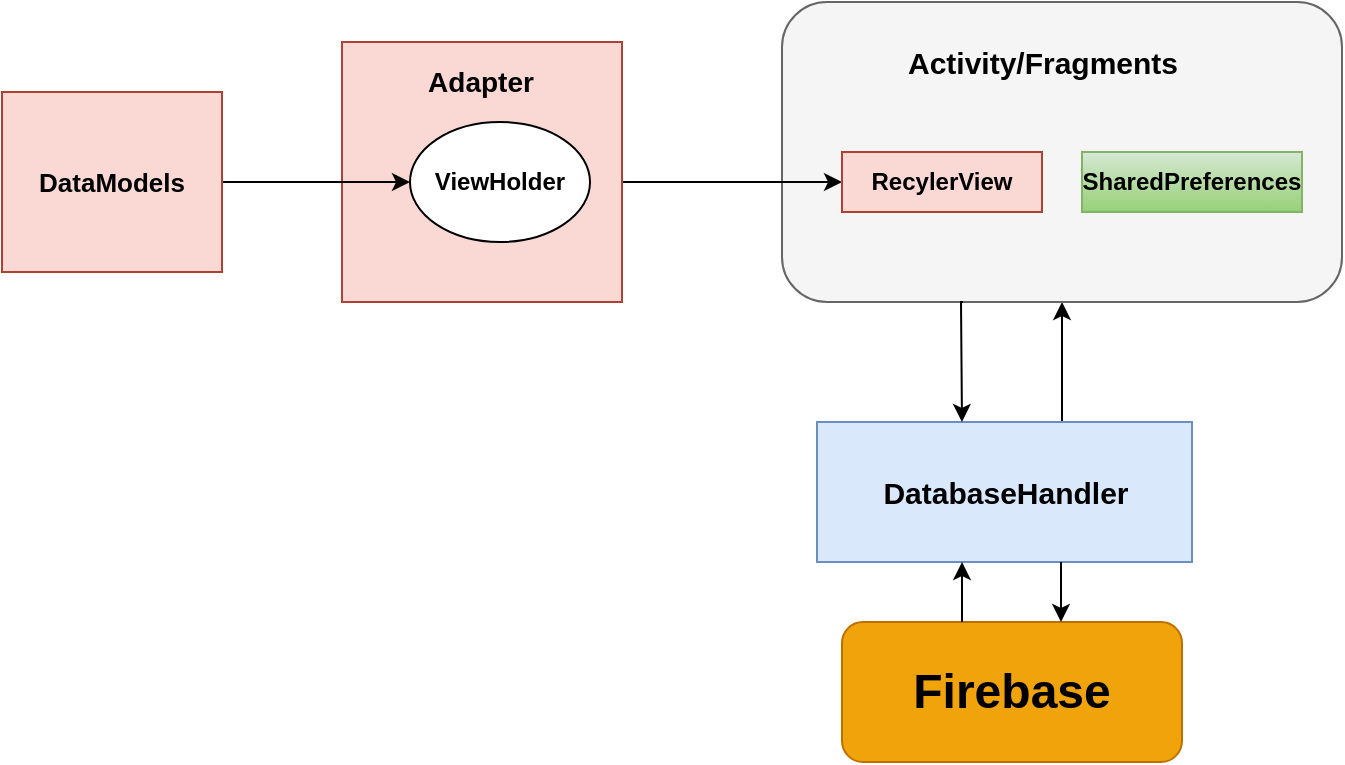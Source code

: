 <mxfile version="15.5.6" type="github">
  <diagram id="y5zFH8YUi0y5FZo-AodB" name="Page-1">
    <mxGraphModel dx="903" dy="1553" grid="1" gridSize="10" guides="1" tooltips="1" connect="1" arrows="1" fold="1" page="1" pageScale="1" pageWidth="827" pageHeight="1169" math="0" shadow="0">
      <root>
        <mxCell id="0" />
        <mxCell id="1" parent="0" />
        <mxCell id="SiXtJt4MRYJg97_x_f0Z-24" style="edgeStyle=orthogonalEdgeStyle;rounded=0;orthogonalLoop=1;jettySize=auto;html=1;entryX=0.5;entryY=1;entryDx=0;entryDy=0;" edge="1" parent="1" target="SiXtJt4MRYJg97_x_f0Z-5">
          <mxGeometry relative="1" as="geometry">
            <mxPoint x="510" y="-300" as="sourcePoint" />
            <Array as="points">
              <mxPoint x="560" y="-300" />
            </Array>
          </mxGeometry>
        </mxCell>
        <mxCell id="SiXtJt4MRYJg97_x_f0Z-2" value="&lt;b&gt;&lt;font style=&quot;font-size: 15px&quot;&gt;DatabaseHandler&lt;/font&gt;&lt;/b&gt;" style="rounded=0;whiteSpace=wrap;html=1;fillColor=#dae8fc;strokeColor=#6c8ebf;" vertex="1" parent="1">
          <mxGeometry x="437.5" y="-320" width="187.5" height="70" as="geometry" />
        </mxCell>
        <mxCell id="SiXtJt4MRYJg97_x_f0Z-5" value="" style="rounded=1;whiteSpace=wrap;html=1;fillColor=#f5f5f5;fontColor=#333333;strokeColor=#666666;" vertex="1" parent="1">
          <mxGeometry x="420" y="-530" width="280" height="150" as="geometry" />
        </mxCell>
        <mxCell id="SiXtJt4MRYJg97_x_f0Z-19" style="edgeStyle=orthogonalEdgeStyle;rounded=0;orthogonalLoop=1;jettySize=auto;html=1;entryX=0;entryY=0.5;entryDx=0;entryDy=0;exitX=1;exitY=0.5;exitDx=0;exitDy=0;" edge="1" parent="1" source="SiXtJt4MRYJg97_x_f0Z-7" target="SiXtJt4MRYJg97_x_f0Z-17">
          <mxGeometry relative="1" as="geometry" />
        </mxCell>
        <mxCell id="SiXtJt4MRYJg97_x_f0Z-6" value="" style="rounded=0;whiteSpace=wrap;html=1;fillColor=#fad9d5;strokeColor=#ae4132;" vertex="1" parent="1">
          <mxGeometry x="200" y="-510" width="140" height="130" as="geometry" />
        </mxCell>
        <mxCell id="SiXtJt4MRYJg97_x_f0Z-7" value="&lt;b&gt;ViewHolder&lt;/b&gt;" style="ellipse;whiteSpace=wrap;html=1;" vertex="1" parent="1">
          <mxGeometry x="234" y="-470" width="90" height="60" as="geometry" />
        </mxCell>
        <mxCell id="SiXtJt4MRYJg97_x_f0Z-8" value="&lt;font style=&quot;font-size: 14px&quot;&gt;&lt;b&gt;Adapter&lt;/b&gt;&lt;/font&gt;" style="text;html=1;align=center;verticalAlign=middle;resizable=0;points=[];autosize=1;strokeColor=none;fillColor=none;" vertex="1" parent="1">
          <mxGeometry x="234" y="-500" width="70" height="20" as="geometry" />
        </mxCell>
        <mxCell id="SiXtJt4MRYJg97_x_f0Z-11" style="edgeStyle=orthogonalEdgeStyle;rounded=0;orthogonalLoop=1;jettySize=auto;html=1;exitX=1;exitY=0.5;exitDx=0;exitDy=0;entryX=0;entryY=0.5;entryDx=0;entryDy=0;" edge="1" parent="1" source="SiXtJt4MRYJg97_x_f0Z-9" target="SiXtJt4MRYJg97_x_f0Z-7">
          <mxGeometry relative="1" as="geometry">
            <mxPoint x="190" y="-465" as="targetPoint" />
          </mxGeometry>
        </mxCell>
        <mxCell id="SiXtJt4MRYJg97_x_f0Z-9" value="&lt;b&gt;&lt;font style=&quot;font-size: 13px&quot;&gt;DataModels&lt;/font&gt;&lt;/b&gt;" style="rounded=0;whiteSpace=wrap;html=1;fillColor=#fad9d5;strokeColor=#ae4132;" vertex="1" parent="1">
          <mxGeometry x="30" y="-485" width="110" height="90" as="geometry" />
        </mxCell>
        <mxCell id="SiXtJt4MRYJg97_x_f0Z-17" value="&lt;b&gt;RecylerView&lt;/b&gt;" style="rounded=0;whiteSpace=wrap;html=1;fillColor=#fad9d5;strokeColor=#ae4132;" vertex="1" parent="1">
          <mxGeometry x="450" y="-455" width="100" height="30" as="geometry" />
        </mxCell>
        <mxCell id="SiXtJt4MRYJg97_x_f0Z-20" value="&lt;b&gt;&lt;font style=&quot;font-size: 15px&quot;&gt;Activity/Fragments&lt;/font&gt;&lt;/b&gt;" style="text;html=1;align=center;verticalAlign=middle;resizable=0;points=[];autosize=1;strokeColor=none;fillColor=none;" vertex="1" parent="1">
          <mxGeometry x="475" y="-510" width="150" height="20" as="geometry" />
        </mxCell>
        <mxCell id="SiXtJt4MRYJg97_x_f0Z-25" value="" style="endArrow=classic;html=1;rounded=0;" edge="1" parent="1">
          <mxGeometry width="50" height="50" relative="1" as="geometry">
            <mxPoint x="510.5" y="-380" as="sourcePoint" />
            <mxPoint x="510" y="-320" as="targetPoint" />
            <Array as="points">
              <mxPoint x="509.5" y="-380" />
            </Array>
          </mxGeometry>
        </mxCell>
        <mxCell id="SiXtJt4MRYJg97_x_f0Z-28" value="&lt;b&gt;SharedPreferences&lt;/b&gt;" style="rounded=0;whiteSpace=wrap;html=1;fillColor=#d5e8d4;gradientColor=#97d077;strokeColor=#82b366;" vertex="1" parent="1">
          <mxGeometry x="570" y="-455" width="110" height="30" as="geometry" />
        </mxCell>
        <mxCell id="SiXtJt4MRYJg97_x_f0Z-29" value="" style="group" vertex="1" connectable="0" parent="1">
          <mxGeometry x="450" y="-250" width="170" height="100" as="geometry" />
        </mxCell>
        <mxCell id="SiXtJt4MRYJg97_x_f0Z-1" value="&lt;h1&gt;Firebase&lt;/h1&gt;" style="rounded=1;whiteSpace=wrap;html=1;fillColor=#f0a30a;strokeColor=#BD7000;fontColor=#000000;" vertex="1" parent="SiXtJt4MRYJg97_x_f0Z-29">
          <mxGeometry y="30" width="170" height="70" as="geometry" />
        </mxCell>
        <mxCell id="SiXtJt4MRYJg97_x_f0Z-3" value="" style="endArrow=classic;html=1;rounded=0;" edge="1" parent="SiXtJt4MRYJg97_x_f0Z-29">
          <mxGeometry width="50" height="50" relative="1" as="geometry">
            <mxPoint x="109.5" as="sourcePoint" />
            <mxPoint x="109.5" y="30" as="targetPoint" />
          </mxGeometry>
        </mxCell>
        <mxCell id="SiXtJt4MRYJg97_x_f0Z-4" value="" style="endArrow=classic;html=1;rounded=0;" edge="1" parent="SiXtJt4MRYJg97_x_f0Z-29">
          <mxGeometry width="50" height="50" relative="1" as="geometry">
            <mxPoint x="60" y="30" as="sourcePoint" />
            <mxPoint x="60" as="targetPoint" />
          </mxGeometry>
        </mxCell>
      </root>
    </mxGraphModel>
  </diagram>
</mxfile>
